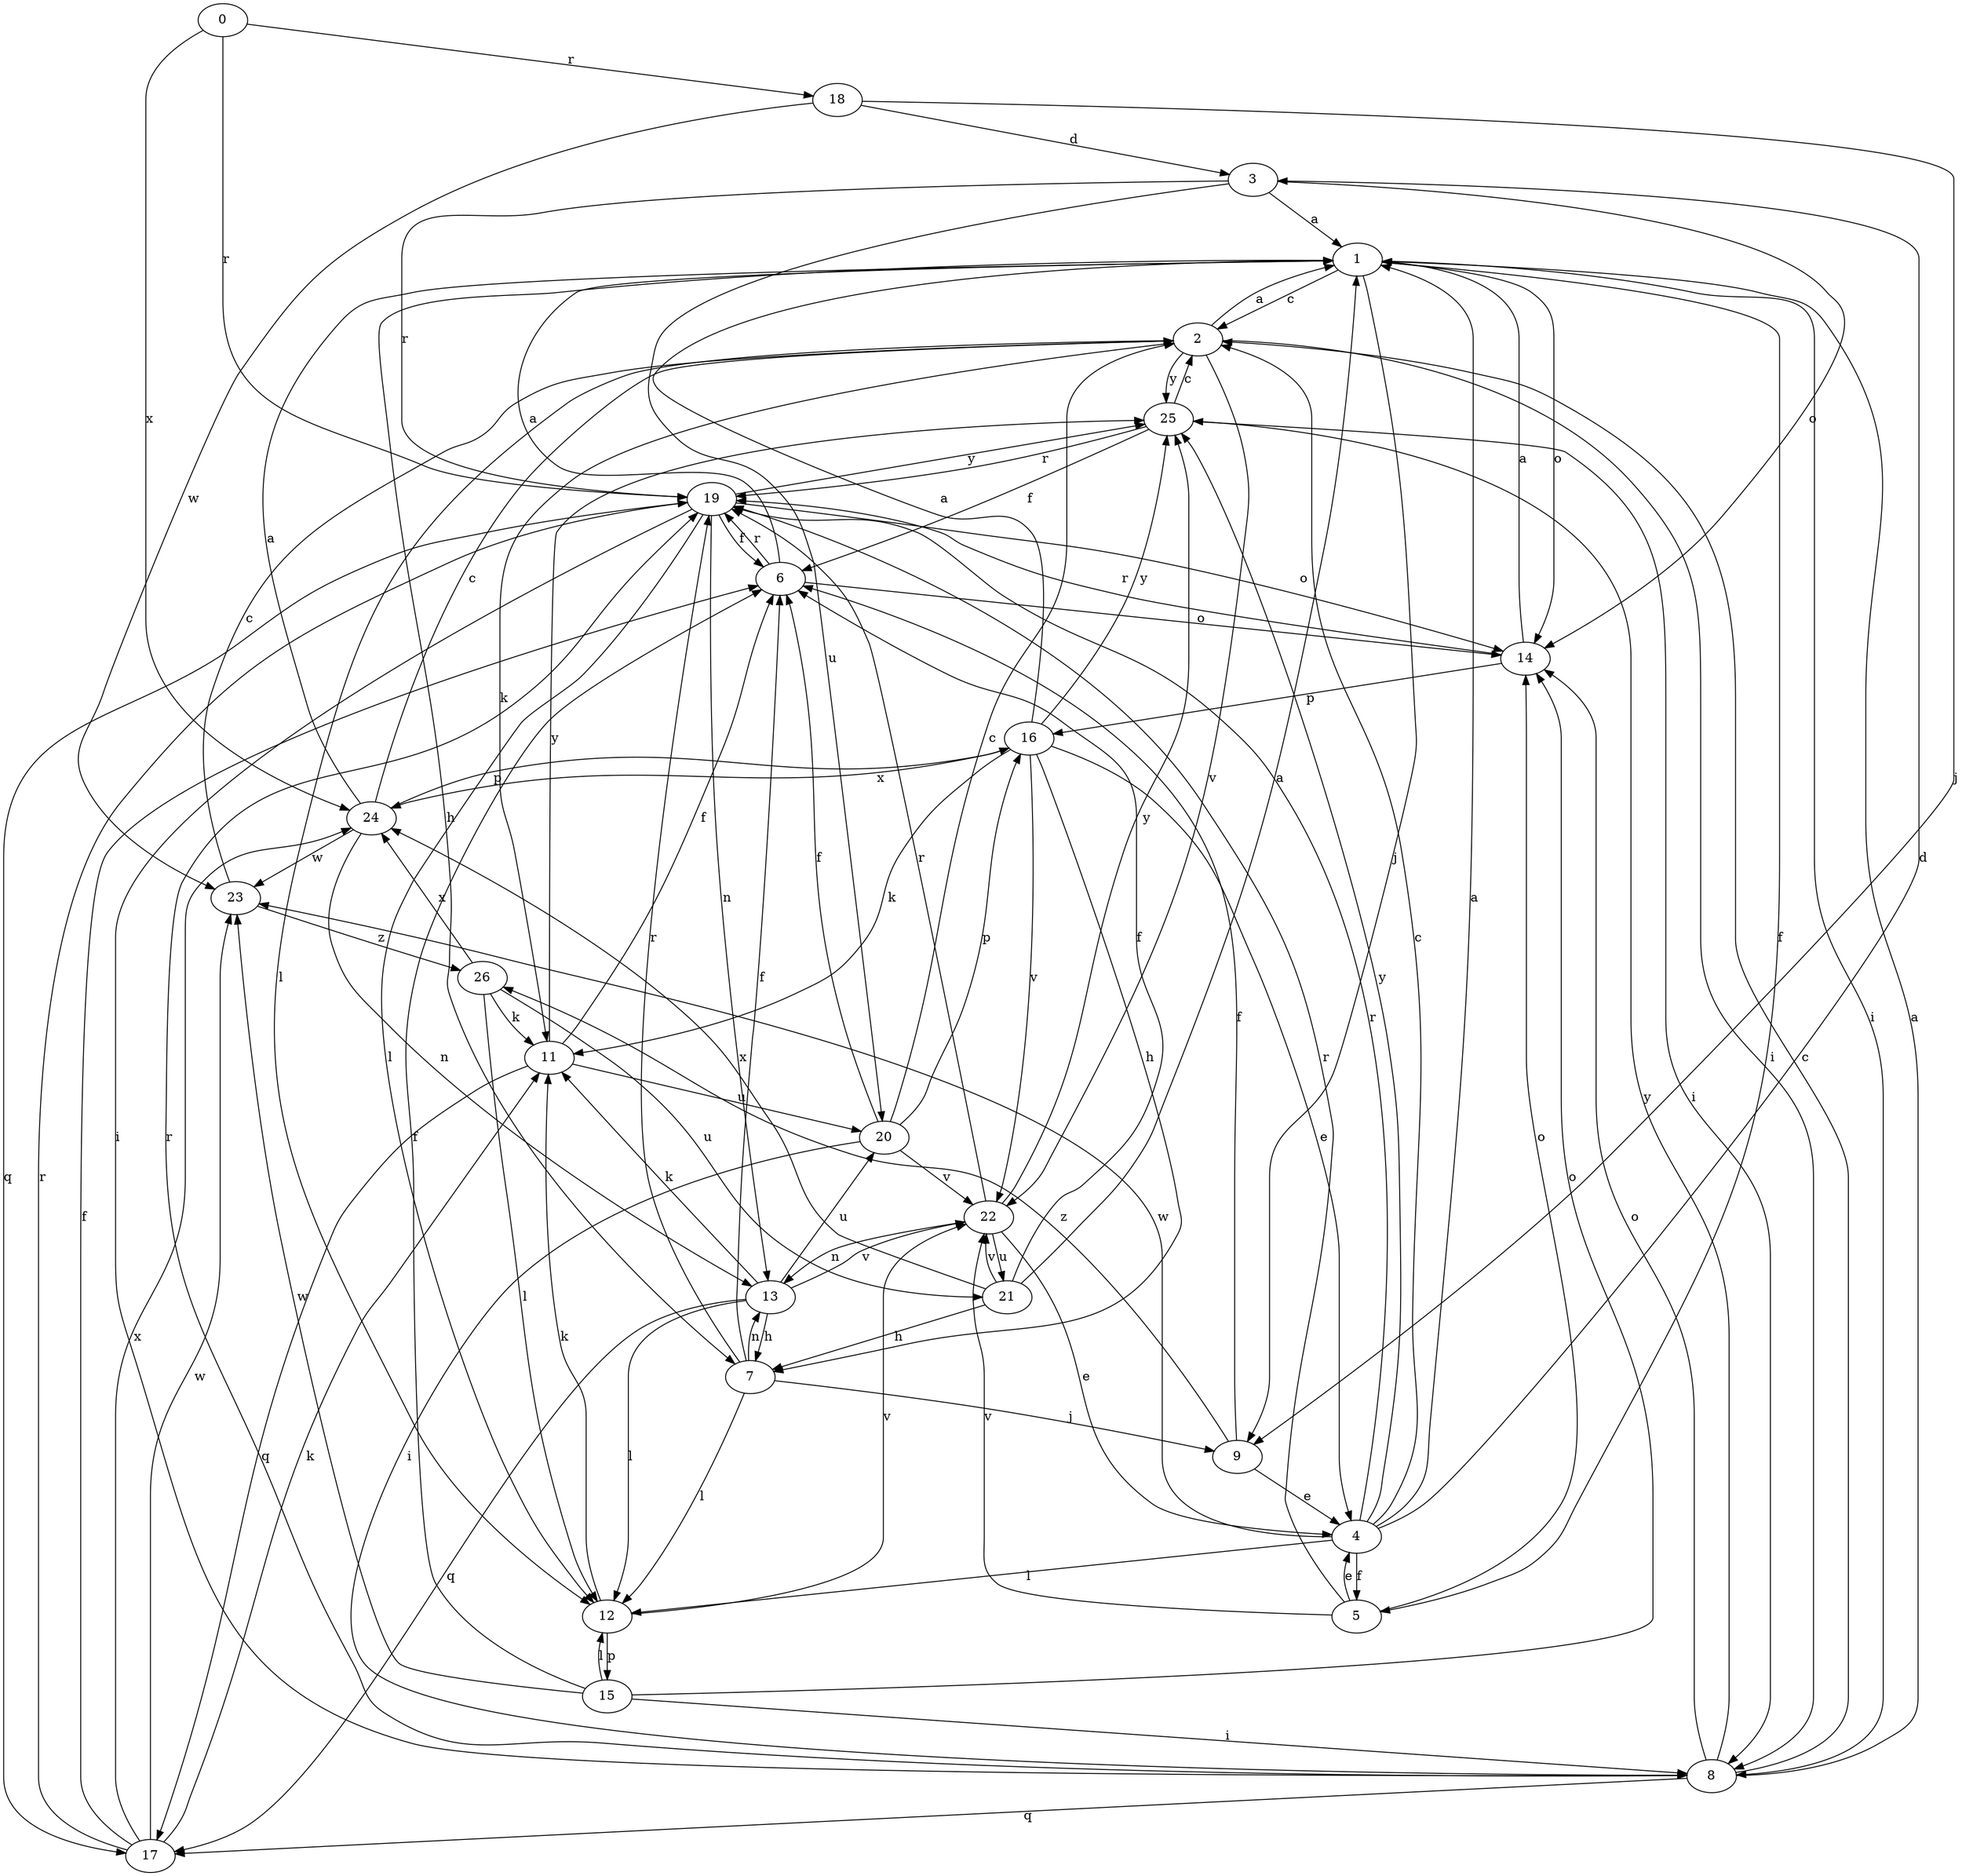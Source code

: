 strict digraph  {
0;
1;
2;
3;
4;
5;
6;
7;
8;
9;
11;
12;
13;
14;
15;
16;
17;
18;
19;
20;
21;
22;
23;
24;
25;
26;
0 -> 18  [label=r];
0 -> 19  [label=r];
0 -> 24  [label=x];
1 -> 2  [label=c];
1 -> 5  [label=f];
1 -> 7  [label=h];
1 -> 8  [label=i];
1 -> 9  [label=j];
1 -> 14  [label=o];
2 -> 1  [label=a];
2 -> 8  [label=i];
2 -> 11  [label=k];
2 -> 12  [label=l];
2 -> 22  [label=v];
2 -> 25  [label=y];
3 -> 1  [label=a];
3 -> 14  [label=o];
3 -> 19  [label=r];
3 -> 20  [label=u];
4 -> 1  [label=a];
4 -> 2  [label=c];
4 -> 3  [label=d];
4 -> 5  [label=f];
4 -> 12  [label=l];
4 -> 19  [label=r];
4 -> 23  [label=w];
4 -> 25  [label=y];
5 -> 4  [label=e];
5 -> 14  [label=o];
5 -> 19  [label=r];
5 -> 22  [label=v];
6 -> 1  [label=a];
6 -> 14  [label=o];
6 -> 19  [label=r];
7 -> 6  [label=f];
7 -> 9  [label=j];
7 -> 12  [label=l];
7 -> 13  [label=n];
7 -> 19  [label=r];
8 -> 1  [label=a];
8 -> 2  [label=c];
8 -> 14  [label=o];
8 -> 17  [label=q];
8 -> 19  [label=r];
8 -> 25  [label=y];
9 -> 4  [label=e];
9 -> 6  [label=f];
9 -> 26  [label=z];
11 -> 6  [label=f];
11 -> 17  [label=q];
11 -> 20  [label=u];
11 -> 25  [label=y];
12 -> 11  [label=k];
12 -> 15  [label=p];
12 -> 22  [label=v];
13 -> 7  [label=h];
13 -> 11  [label=k];
13 -> 12  [label=l];
13 -> 17  [label=q];
13 -> 20  [label=u];
13 -> 22  [label=v];
14 -> 1  [label=a];
14 -> 16  [label=p];
14 -> 19  [label=r];
15 -> 6  [label=f];
15 -> 8  [label=i];
15 -> 12  [label=l];
15 -> 14  [label=o];
15 -> 23  [label=w];
16 -> 1  [label=a];
16 -> 4  [label=e];
16 -> 7  [label=h];
16 -> 11  [label=k];
16 -> 22  [label=v];
16 -> 24  [label=x];
16 -> 25  [label=y];
17 -> 6  [label=f];
17 -> 11  [label=k];
17 -> 19  [label=r];
17 -> 23  [label=w];
17 -> 24  [label=x];
18 -> 3  [label=d];
18 -> 9  [label=j];
18 -> 23  [label=w];
19 -> 6  [label=f];
19 -> 8  [label=i];
19 -> 12  [label=l];
19 -> 13  [label=n];
19 -> 14  [label=o];
19 -> 17  [label=q];
19 -> 25  [label=y];
20 -> 2  [label=c];
20 -> 6  [label=f];
20 -> 8  [label=i];
20 -> 16  [label=p];
20 -> 22  [label=v];
21 -> 1  [label=a];
21 -> 6  [label=f];
21 -> 7  [label=h];
21 -> 22  [label=v];
21 -> 24  [label=x];
22 -> 4  [label=e];
22 -> 13  [label=n];
22 -> 19  [label=r];
22 -> 21  [label=u];
22 -> 25  [label=y];
23 -> 2  [label=c];
23 -> 26  [label=z];
24 -> 1  [label=a];
24 -> 2  [label=c];
24 -> 13  [label=n];
24 -> 16  [label=p];
24 -> 23  [label=w];
25 -> 2  [label=c];
25 -> 6  [label=f];
25 -> 8  [label=i];
25 -> 19  [label=r];
26 -> 11  [label=k];
26 -> 12  [label=l];
26 -> 21  [label=u];
26 -> 24  [label=x];
}
